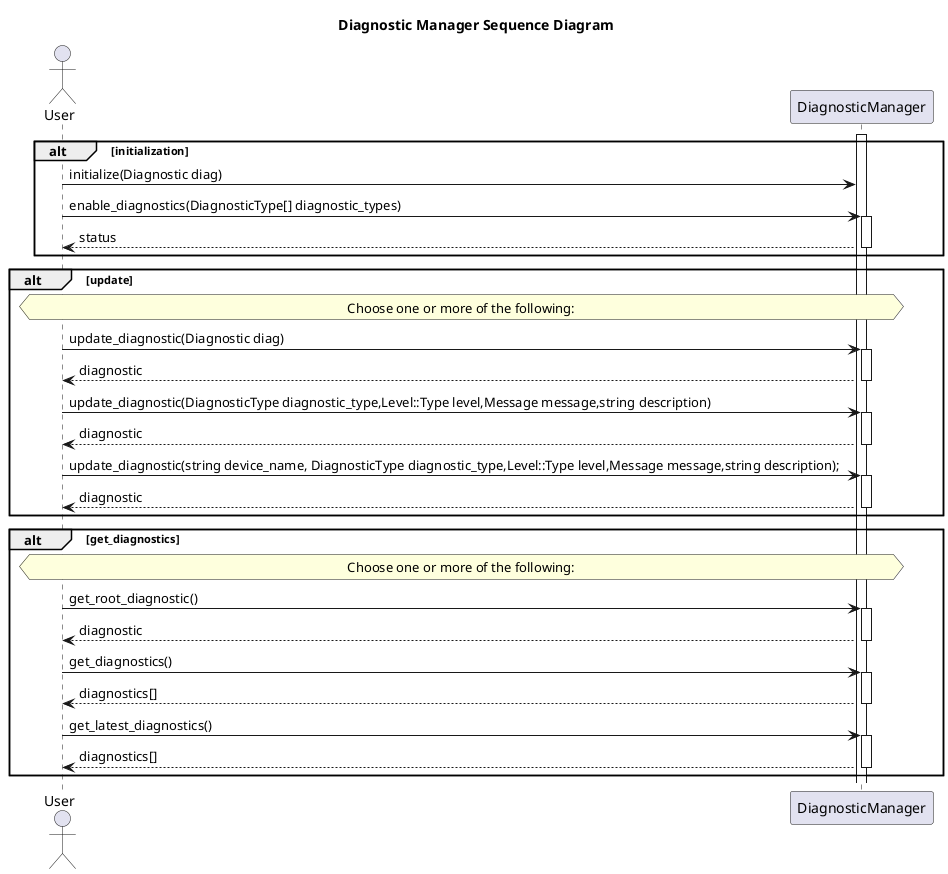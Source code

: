 @startuml
title Diagnostic Manager Sequence Diagram
actor User as user
participant DiagnosticManager as manager

alt initialization
    activate manager
    user -> manager: initialize(Diagnostic diag)
    user -> manager++: enable_diagnostics(DiagnosticType[] diagnostic_types)
    manager --> user--: status
end

alt update
    hnote across: Choose one or more of the following:
    user -> manager++: update_diagnostic(Diagnostic diag)
    manager --> user--: diagnostic
    user -> manager++: update_diagnostic(DiagnosticType diagnostic_type,Level::Type level,Message message,string description)
    manager --> user--: diagnostic
    user -> manager++:  update_diagnostic(string device_name, DiagnosticType diagnostic_type,Level::Type level,Message message,string description);
    manager --> user--: diagnostic
end

alt get_diagnostics
    hnote across: Choose one or more of the following:
    user -> manager++: get_root_diagnostic()
    manager --> user--: diagnostic
    user -> manager++: get_diagnostics()
    manager --> user--: diagnostics[]
    user -> manager++: get_latest_diagnostics()
    manager --> user--: diagnostics[]
end
@enduml